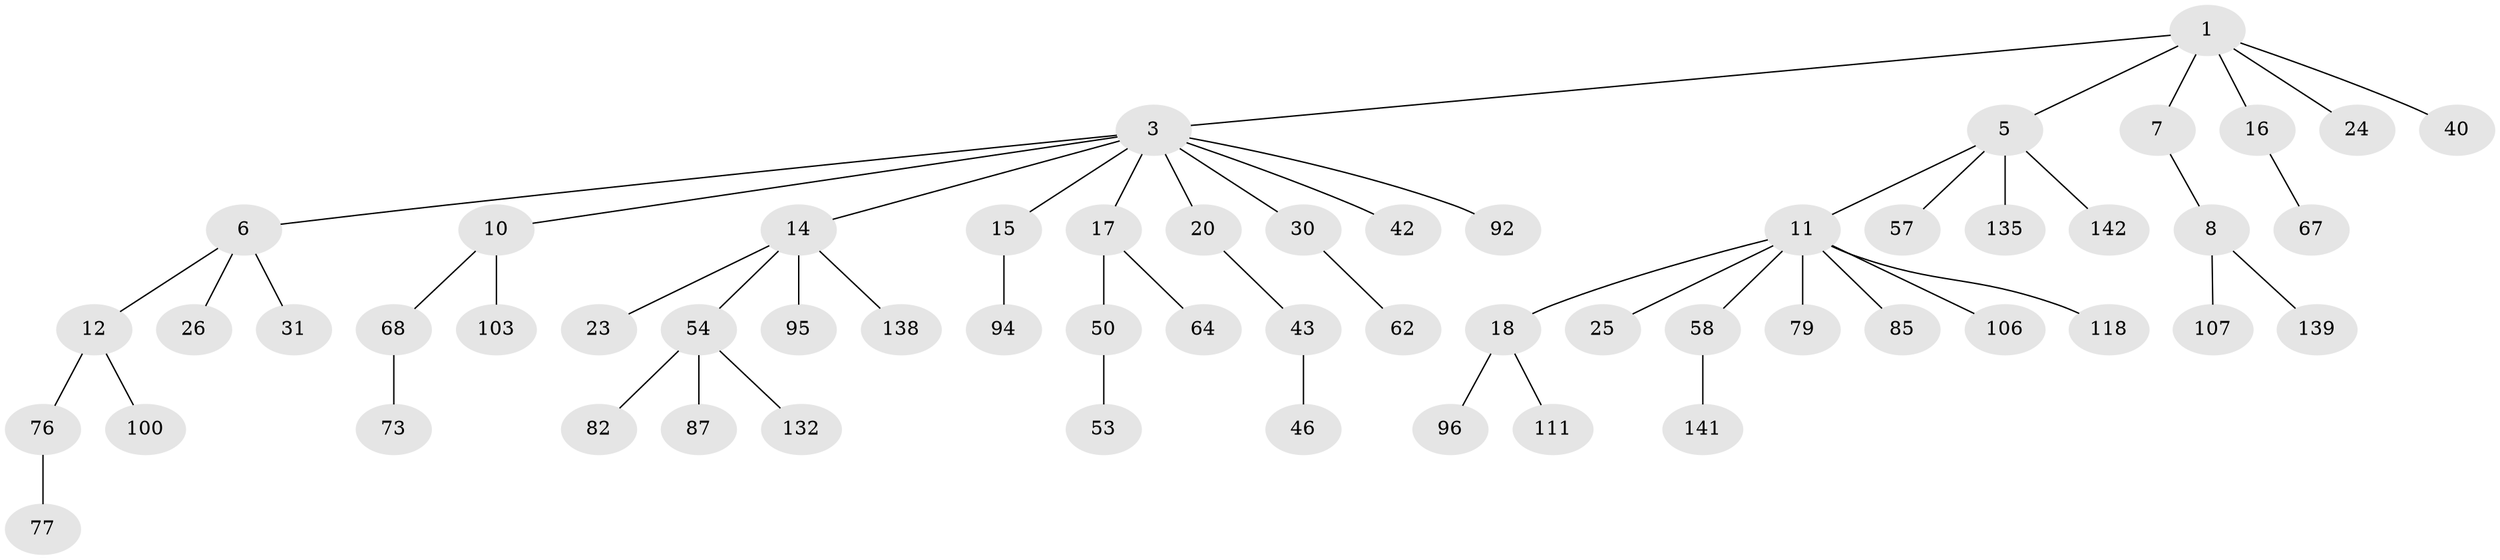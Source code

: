 // original degree distribution, {3: 0.14583333333333334, 6: 0.013888888888888888, 7: 0.013888888888888888, 4: 0.04861111111111111, 5: 0.041666666666666664, 2: 0.22916666666666666, 1: 0.5069444444444444}
// Generated by graph-tools (version 1.1) at 2025/19/03/04/25 18:19:19]
// undirected, 57 vertices, 56 edges
graph export_dot {
graph [start="1"]
  node [color=gray90,style=filled];
  1 [super="+2+41"];
  3 [super="+4+105"];
  5 [super="+35+44"];
  6 [super="+9+123+137"];
  7;
  8 [super="+65+29"];
  10 [super="+13"];
  11 [super="+32"];
  12 [super="+49+83+120+136+21"];
  14 [super="+22+48+34"];
  15 [super="+140+88"];
  16 [super="+27+110"];
  17 [super="+19"];
  18;
  20;
  23;
  24;
  25 [super="+28"];
  26 [super="+117+101+89+104"];
  30 [super="+33+75"];
  31;
  40 [super="+124+134"];
  42;
  43 [super="+45+52"];
  46 [super="+47+69"];
  50 [super="+93"];
  53;
  54;
  57;
  58;
  62;
  64 [super="+129"];
  67;
  68;
  73 [super="+109"];
  76 [super="+114"];
  77;
  79;
  82 [super="+97"];
  85;
  87;
  92 [super="+99"];
  94;
  95;
  96;
  100 [super="+122"];
  103 [super="+127"];
  106;
  107;
  111 [super="+126"];
  118 [super="+131"];
  132;
  135;
  138;
  139;
  141;
  142;
  1 -- 16;
  1 -- 3;
  1 -- 5;
  1 -- 7;
  1 -- 40;
  1 -- 24;
  3 -- 6;
  3 -- 14;
  3 -- 20;
  3 -- 17;
  3 -- 42;
  3 -- 10;
  3 -- 92;
  3 -- 30;
  3 -- 15;
  5 -- 11;
  5 -- 57;
  5 -- 142;
  5 -- 135;
  6 -- 31;
  6 -- 26;
  6 -- 12;
  7 -- 8;
  8 -- 107;
  8 -- 139;
  10 -- 68;
  10 -- 103;
  11 -- 18;
  11 -- 25;
  11 -- 106;
  11 -- 85;
  11 -- 118;
  11 -- 58;
  11 -- 79;
  12 -- 100;
  12 -- 76;
  14 -- 23;
  14 -- 54;
  14 -- 138;
  14 -- 95;
  15 -- 94;
  16 -- 67;
  17 -- 64;
  17 -- 50;
  18 -- 96;
  18 -- 111;
  20 -- 43;
  30 -- 62;
  43 -- 46;
  50 -- 53;
  54 -- 82;
  54 -- 87;
  54 -- 132;
  58 -- 141;
  68 -- 73;
  76 -- 77;
}
